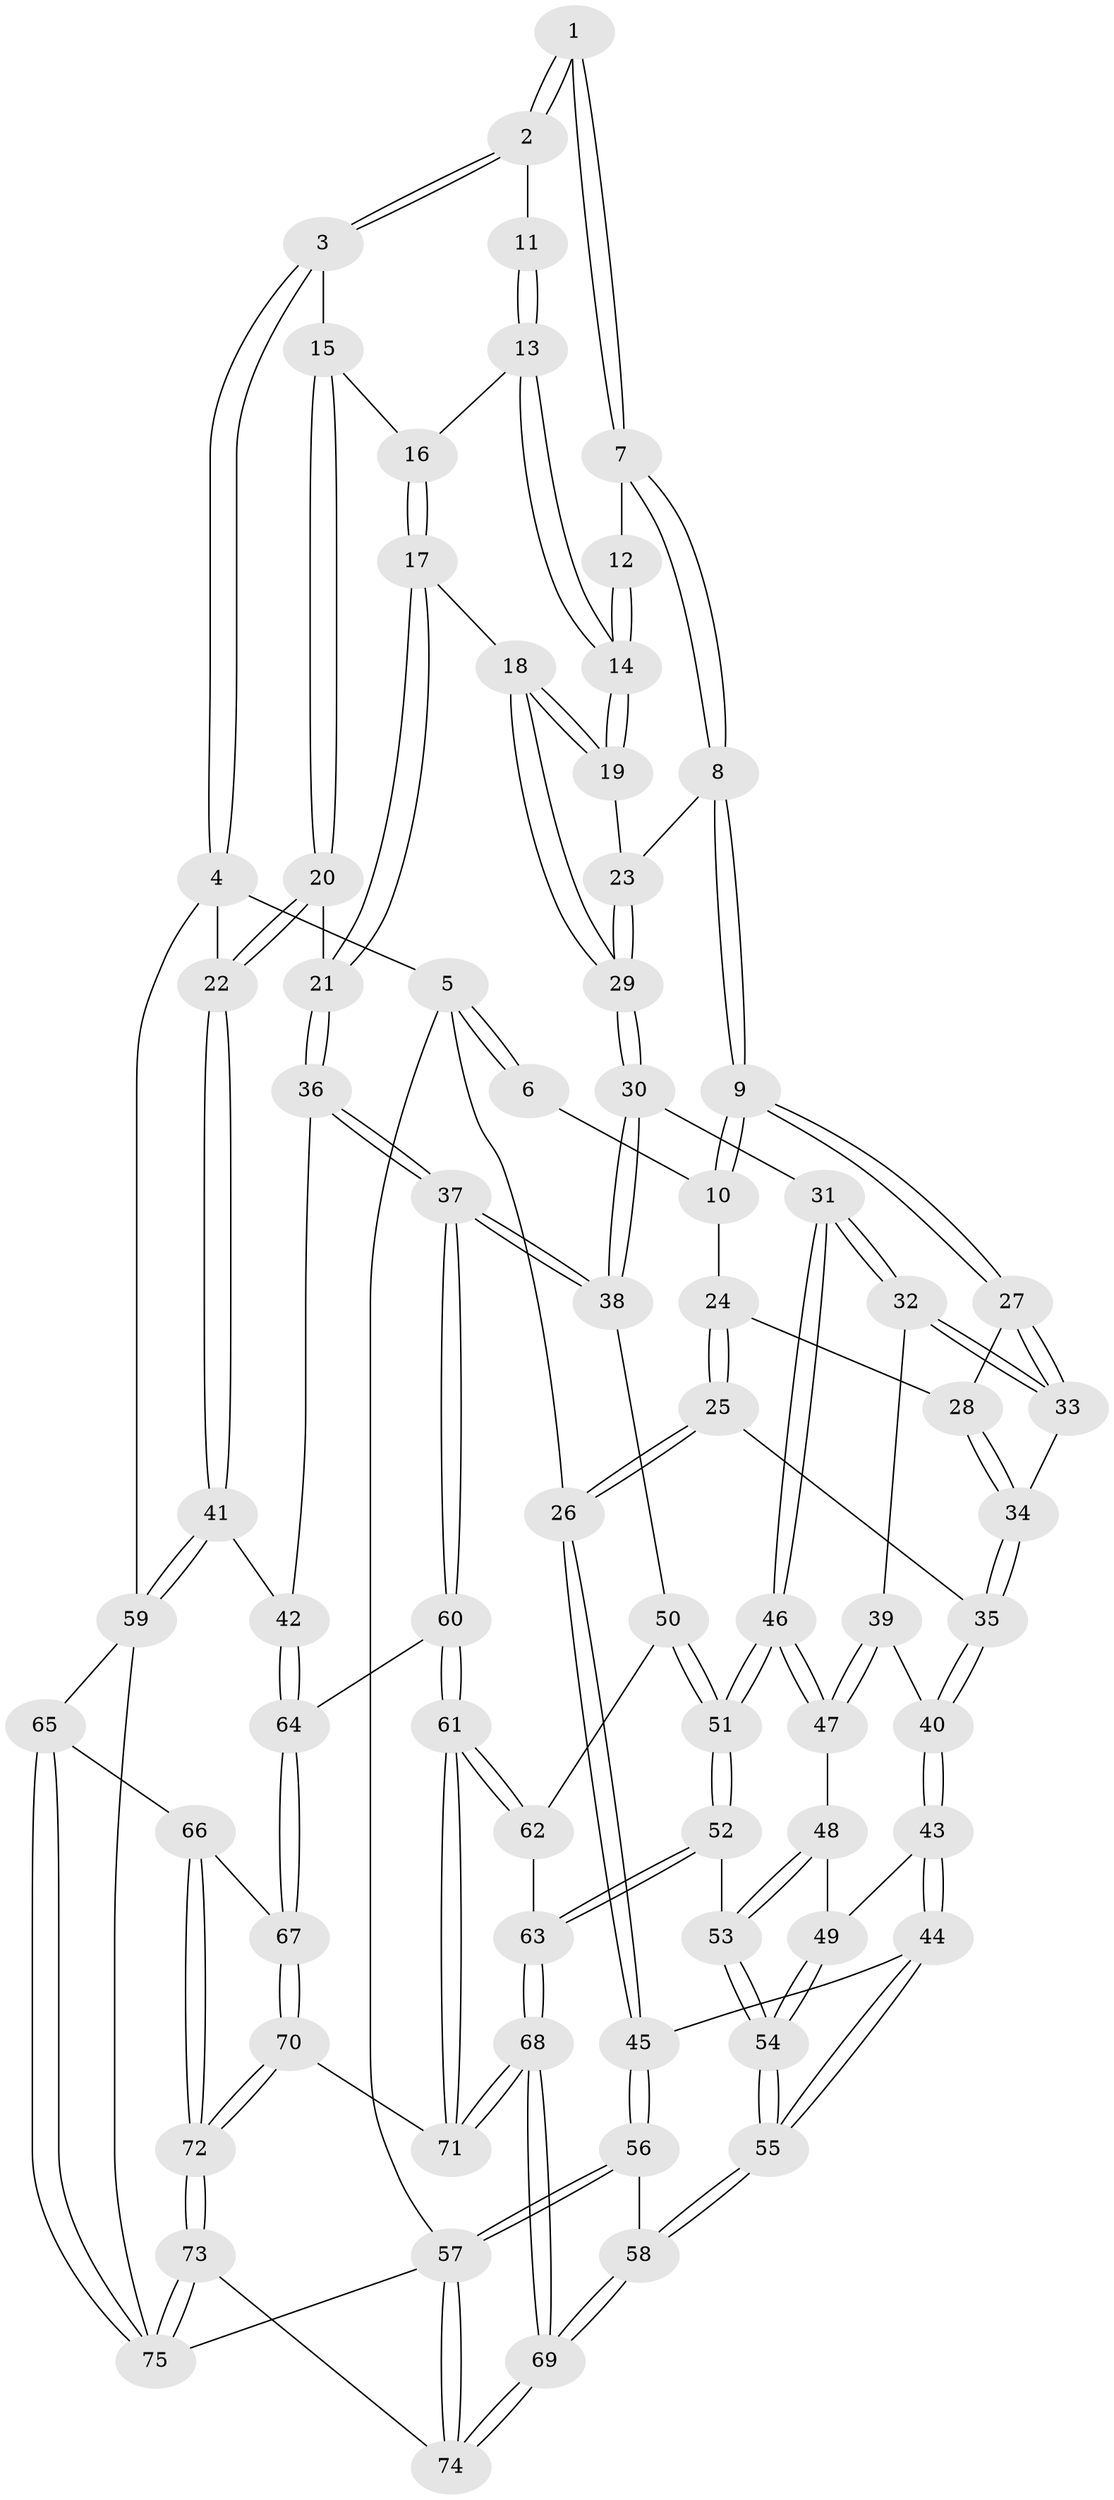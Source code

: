 // Generated by graph-tools (version 1.1) at 2025/27/03/09/25 03:27:14]
// undirected, 75 vertices, 184 edges
graph export_dot {
graph [start="1"]
  node [color=gray90,style=filled];
  1 [pos="+0.5963174181062144+0"];
  2 [pos="+1+0"];
  3 [pos="+1+0"];
  4 [pos="+1+0"];
  5 [pos="+0+0"];
  6 [pos="+0.21177067733277777+0"];
  7 [pos="+0.6002815542122333+0.019228056365594114"];
  8 [pos="+0.5684659743934285+0.1030224178143355"];
  9 [pos="+0.430138359047381+0.16039245012045092"];
  10 [pos="+0.30042839893728085+0.06131819442289881"];
  11 [pos="+0.7754575572660662+0.06288430124543239"];
  12 [pos="+0.6872548341365745+0.0511775378257463"];
  13 [pos="+0.7973327133801975+0.10515066728353444"];
  14 [pos="+0.7692059390390681+0.1677625560743509"];
  15 [pos="+0.9289800773004052+0.06806108791437569"];
  16 [pos="+0.8857750744615891+0.09947188897729828"];
  17 [pos="+0.824923600893059+0.27888875219981246"];
  18 [pos="+0.7954606110912136+0.2717240437351397"];
  19 [pos="+0.7630456758620937+0.2057869981308417"];
  20 [pos="+0.979592572643921+0.2901744333773855"];
  21 [pos="+0.8359744492628005+0.28515369705341914"];
  22 [pos="+1+0.3683596126664055"];
  23 [pos="+0.5793585381283533+0.1185443366766612"];
  24 [pos="+0.21806983262472807+0.16032735599441808"];
  25 [pos="+0.049708946611309174+0.27935598579400633"];
  26 [pos="+0+0.29716451687992723"];
  27 [pos="+0.4126301716475237+0.2615382619415731"];
  28 [pos="+0.2896535446589127+0.23545255344355095"];
  29 [pos="+0.6314927654703544+0.35981558738118824"];
  30 [pos="+0.6141536222367194+0.3861355547339601"];
  31 [pos="+0.49856675869247336+0.3885859942240704"];
  32 [pos="+0.4184439665018267+0.3024444598322478"];
  33 [pos="+0.41415154346793465+0.2929412208030373"];
  34 [pos="+0.21591638676614947+0.3217475251808697"];
  35 [pos="+0.20107220420665106+0.3265767129036064"];
  36 [pos="+0.8324238499583453+0.373635575256814"];
  37 [pos="+0.718625015864076+0.5395209584742174"];
  38 [pos="+0.6860128890324613+0.518409121291703"];
  39 [pos="+0.28552859348742804+0.430144828590546"];
  40 [pos="+0.2792117103680798+0.42984476213902245"];
  41 [pos="+1+0.48411351349562215"];
  42 [pos="+0.9261508500426312+0.5437177535383907"];
  43 [pos="+0.234012881277143+0.4855227479598125"];
  44 [pos="+0.1257961690330941+0.4859614237426978"];
  45 [pos="+0+0.3453279752290361"];
  46 [pos="+0.4528890331780933+0.468135983027347"];
  47 [pos="+0.34178613842584926+0.4727082180487898"];
  48 [pos="+0.3246577195607458+0.525295314435172"];
  49 [pos="+0.25322078623025096+0.5315923301510287"];
  50 [pos="+0.5729881777759747+0.5865501328997846"];
  51 [pos="+0.4536180982869895+0.5785995005096373"];
  52 [pos="+0.4052265656328637+0.6495556472813453"];
  53 [pos="+0.37338595197673113+0.6444579508702067"];
  54 [pos="+0.23641550304163078+0.6636298294285597"];
  55 [pos="+0.19810193984537675+0.6854348464302037"];
  56 [pos="+0+0.7043265400562967"];
  57 [pos="+0+1"];
  58 [pos="+0.17637491358167529+0.7134328419585592"];
  59 [pos="+1+0.7867810090619147"];
  60 [pos="+0.7755709139267927+0.601273573929561"];
  61 [pos="+0.5854972838581993+0.7438154479481689"];
  62 [pos="+0.5749529810864011+0.640209361320634"];
  63 [pos="+0.41414585412506744+0.6666065462082796"];
  64 [pos="+0.8014885654827634+0.6129954630023902"];
  65 [pos="+0.9627451852574666+0.8167544805128009"];
  66 [pos="+0.8725563426859159+0.7962256967571482"];
  67 [pos="+0.8368943404241462+0.7576691533097508"];
  68 [pos="+0.48158875531142553+0.8022357491441724"];
  69 [pos="+0.3103716072410946+1"];
  70 [pos="+0.6481425059711247+0.8418721511734347"];
  71 [pos="+0.5575763427998409+0.7889733865032765"];
  72 [pos="+0.7365352554203318+1"];
  73 [pos="+0.7346130227320226+1"];
  74 [pos="+0.29702687710541675+1"];
  75 [pos="+0.8862965637857022+1"];
  1 -- 2;
  1 -- 2;
  1 -- 7;
  1 -- 7;
  2 -- 3;
  2 -- 3;
  2 -- 11;
  3 -- 4;
  3 -- 4;
  3 -- 15;
  4 -- 5;
  4 -- 22;
  4 -- 59;
  5 -- 6;
  5 -- 6;
  5 -- 26;
  5 -- 57;
  6 -- 10;
  7 -- 8;
  7 -- 8;
  7 -- 12;
  8 -- 9;
  8 -- 9;
  8 -- 23;
  9 -- 10;
  9 -- 10;
  9 -- 27;
  9 -- 27;
  10 -- 24;
  11 -- 13;
  11 -- 13;
  12 -- 14;
  12 -- 14;
  13 -- 14;
  13 -- 14;
  13 -- 16;
  14 -- 19;
  14 -- 19;
  15 -- 16;
  15 -- 20;
  15 -- 20;
  16 -- 17;
  16 -- 17;
  17 -- 18;
  17 -- 21;
  17 -- 21;
  18 -- 19;
  18 -- 19;
  18 -- 29;
  18 -- 29;
  19 -- 23;
  20 -- 21;
  20 -- 22;
  20 -- 22;
  21 -- 36;
  21 -- 36;
  22 -- 41;
  22 -- 41;
  23 -- 29;
  23 -- 29;
  24 -- 25;
  24 -- 25;
  24 -- 28;
  25 -- 26;
  25 -- 26;
  25 -- 35;
  26 -- 45;
  26 -- 45;
  27 -- 28;
  27 -- 33;
  27 -- 33;
  28 -- 34;
  28 -- 34;
  29 -- 30;
  29 -- 30;
  30 -- 31;
  30 -- 38;
  30 -- 38;
  31 -- 32;
  31 -- 32;
  31 -- 46;
  31 -- 46;
  32 -- 33;
  32 -- 33;
  32 -- 39;
  33 -- 34;
  34 -- 35;
  34 -- 35;
  35 -- 40;
  35 -- 40;
  36 -- 37;
  36 -- 37;
  36 -- 42;
  37 -- 38;
  37 -- 38;
  37 -- 60;
  37 -- 60;
  38 -- 50;
  39 -- 40;
  39 -- 47;
  39 -- 47;
  40 -- 43;
  40 -- 43;
  41 -- 42;
  41 -- 59;
  41 -- 59;
  42 -- 64;
  42 -- 64;
  43 -- 44;
  43 -- 44;
  43 -- 49;
  44 -- 45;
  44 -- 55;
  44 -- 55;
  45 -- 56;
  45 -- 56;
  46 -- 47;
  46 -- 47;
  46 -- 51;
  46 -- 51;
  47 -- 48;
  48 -- 49;
  48 -- 53;
  48 -- 53;
  49 -- 54;
  49 -- 54;
  50 -- 51;
  50 -- 51;
  50 -- 62;
  51 -- 52;
  51 -- 52;
  52 -- 53;
  52 -- 63;
  52 -- 63;
  53 -- 54;
  53 -- 54;
  54 -- 55;
  54 -- 55;
  55 -- 58;
  55 -- 58;
  56 -- 57;
  56 -- 57;
  56 -- 58;
  57 -- 74;
  57 -- 74;
  57 -- 75;
  58 -- 69;
  58 -- 69;
  59 -- 65;
  59 -- 75;
  60 -- 61;
  60 -- 61;
  60 -- 64;
  61 -- 62;
  61 -- 62;
  61 -- 71;
  61 -- 71;
  62 -- 63;
  63 -- 68;
  63 -- 68;
  64 -- 67;
  64 -- 67;
  65 -- 66;
  65 -- 75;
  65 -- 75;
  66 -- 67;
  66 -- 72;
  66 -- 72;
  67 -- 70;
  67 -- 70;
  68 -- 69;
  68 -- 69;
  68 -- 71;
  68 -- 71;
  69 -- 74;
  69 -- 74;
  70 -- 71;
  70 -- 72;
  70 -- 72;
  72 -- 73;
  72 -- 73;
  73 -- 74;
  73 -- 75;
  73 -- 75;
}
